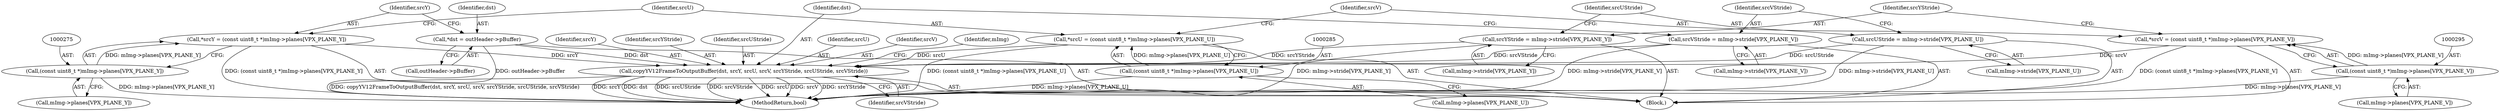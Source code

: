 digraph "0_Android_630ed150f7201ddadb00b8b8ce0c55c4cc6e8742@API" {
"1000325" [label="(Call,copyYV12FrameToOutputBuffer(dst, srcY, srcU, srcV, srcYStride, srcUStride, srcVStride))"];
"1000266" [label="(Call,*dst = outHeader->pBuffer)"];
"1000272" [label="(Call,*srcY = (const uint8_t *)mImg->planes[VPX_PLANE_Y])"];
"1000274" [label="(Call,(const uint8_t *)mImg->planes[VPX_PLANE_Y])"];
"1000282" [label="(Call,*srcU = (const uint8_t *)mImg->planes[VPX_PLANE_U])"];
"1000284" [label="(Call,(const uint8_t *)mImg->planes[VPX_PLANE_U])"];
"1000292" [label="(Call,*srcV = (const uint8_t *)mImg->planes[VPX_PLANE_V])"];
"1000294" [label="(Call,(const uint8_t *)mImg->planes[VPX_PLANE_V])"];
"1000302" [label="(Call,srcYStride = mImg->stride[VPX_PLANE_Y])"];
"1000310" [label="(Call,srcUStride = mImg->stride[VPX_PLANE_U])"];
"1000318" [label="(Call,srcVStride = mImg->stride[VPX_PLANE_V])"];
"1000284" [label="(Call,(const uint8_t *)mImg->planes[VPX_PLANE_U])"];
"1000304" [label="(Call,mImg->stride[VPX_PLANE_Y])"];
"1000267" [label="(Identifier,dst)"];
"1000311" [label="(Identifier,srcUStride)"];
"1000330" [label="(Identifier,srcYStride)"];
"1000332" [label="(Identifier,srcVStride)"];
"1000282" [label="(Call,*srcU = (const uint8_t *)mImg->planes[VPX_PLANE_U])"];
"1000273" [label="(Identifier,srcY)"];
"1000283" [label="(Identifier,srcU)"];
"1000276" [label="(Call,mImg->planes[VPX_PLANE_Y])"];
"1000320" [label="(Call,mImg->stride[VPX_PLANE_V])"];
"1000331" [label="(Identifier,srcUStride)"];
"1000325" [label="(Call,copyYV12FrameToOutputBuffer(dst, srcY, srcU, srcV, srcYStride, srcUStride, srcVStride))"];
"1000327" [label="(Identifier,srcY)"];
"1000294" [label="(Call,(const uint8_t *)mImg->planes[VPX_PLANE_V])"];
"1000326" [label="(Identifier,dst)"];
"1000303" [label="(Identifier,srcYStride)"];
"1000266" [label="(Call,*dst = outHeader->pBuffer)"];
"1000292" [label="(Call,*srcV = (const uint8_t *)mImg->planes[VPX_PLANE_V])"];
"1000328" [label="(Identifier,srcU)"];
"1000302" [label="(Call,srcYStride = mImg->stride[VPX_PLANE_Y])"];
"1000318" [label="(Call,srcVStride = mImg->stride[VPX_PLANE_V])"];
"1000293" [label="(Identifier,srcV)"];
"1000296" [label="(Call,mImg->planes[VPX_PLANE_V])"];
"1000272" [label="(Call,*srcY = (const uint8_t *)mImg->planes[VPX_PLANE_Y])"];
"1000319" [label="(Identifier,srcVStride)"];
"1000286" [label="(Call,mImg->planes[VPX_PLANE_U])"];
"1000268" [label="(Call,outHeader->pBuffer)"];
"1000264" [label="(Block,)"];
"1000312" [label="(Call,mImg->stride[VPX_PLANE_U])"];
"1000310" [label="(Call,srcUStride = mImg->stride[VPX_PLANE_U])"];
"1000329" [label="(Identifier,srcV)"];
"1000411" [label="(MethodReturn,bool)"];
"1000274" [label="(Call,(const uint8_t *)mImg->planes[VPX_PLANE_Y])"];
"1000346" [label="(Identifier,mImg)"];
"1000325" -> "1000264"  [label="AST: "];
"1000325" -> "1000332"  [label="CFG: "];
"1000326" -> "1000325"  [label="AST: "];
"1000327" -> "1000325"  [label="AST: "];
"1000328" -> "1000325"  [label="AST: "];
"1000329" -> "1000325"  [label="AST: "];
"1000330" -> "1000325"  [label="AST: "];
"1000331" -> "1000325"  [label="AST: "];
"1000332" -> "1000325"  [label="AST: "];
"1000346" -> "1000325"  [label="CFG: "];
"1000325" -> "1000411"  [label="DDG: dst"];
"1000325" -> "1000411"  [label="DDG: srcUStride"];
"1000325" -> "1000411"  [label="DDG: srcVStride"];
"1000325" -> "1000411"  [label="DDG: srcU"];
"1000325" -> "1000411"  [label="DDG: srcV"];
"1000325" -> "1000411"  [label="DDG: srcYStride"];
"1000325" -> "1000411"  [label="DDG: copyYV12FrameToOutputBuffer(dst, srcY, srcU, srcV, srcYStride, srcUStride, srcVStride)"];
"1000325" -> "1000411"  [label="DDG: srcY"];
"1000266" -> "1000325"  [label="DDG: dst"];
"1000272" -> "1000325"  [label="DDG: srcY"];
"1000282" -> "1000325"  [label="DDG: srcU"];
"1000292" -> "1000325"  [label="DDG: srcV"];
"1000302" -> "1000325"  [label="DDG: srcYStride"];
"1000310" -> "1000325"  [label="DDG: srcUStride"];
"1000318" -> "1000325"  [label="DDG: srcVStride"];
"1000266" -> "1000264"  [label="AST: "];
"1000266" -> "1000268"  [label="CFG: "];
"1000267" -> "1000266"  [label="AST: "];
"1000268" -> "1000266"  [label="AST: "];
"1000273" -> "1000266"  [label="CFG: "];
"1000266" -> "1000411"  [label="DDG: outHeader->pBuffer"];
"1000272" -> "1000264"  [label="AST: "];
"1000272" -> "1000274"  [label="CFG: "];
"1000273" -> "1000272"  [label="AST: "];
"1000274" -> "1000272"  [label="AST: "];
"1000283" -> "1000272"  [label="CFG: "];
"1000272" -> "1000411"  [label="DDG: (const uint8_t *)mImg->planes[VPX_PLANE_Y]"];
"1000274" -> "1000272"  [label="DDG: mImg->planes[VPX_PLANE_Y]"];
"1000274" -> "1000276"  [label="CFG: "];
"1000275" -> "1000274"  [label="AST: "];
"1000276" -> "1000274"  [label="AST: "];
"1000274" -> "1000411"  [label="DDG: mImg->planes[VPX_PLANE_Y]"];
"1000282" -> "1000264"  [label="AST: "];
"1000282" -> "1000284"  [label="CFG: "];
"1000283" -> "1000282"  [label="AST: "];
"1000284" -> "1000282"  [label="AST: "];
"1000293" -> "1000282"  [label="CFG: "];
"1000282" -> "1000411"  [label="DDG: (const uint8_t *)mImg->planes[VPX_PLANE_U]"];
"1000284" -> "1000282"  [label="DDG: mImg->planes[VPX_PLANE_U]"];
"1000284" -> "1000286"  [label="CFG: "];
"1000285" -> "1000284"  [label="AST: "];
"1000286" -> "1000284"  [label="AST: "];
"1000284" -> "1000411"  [label="DDG: mImg->planes[VPX_PLANE_U]"];
"1000292" -> "1000264"  [label="AST: "];
"1000292" -> "1000294"  [label="CFG: "];
"1000293" -> "1000292"  [label="AST: "];
"1000294" -> "1000292"  [label="AST: "];
"1000303" -> "1000292"  [label="CFG: "];
"1000292" -> "1000411"  [label="DDG: (const uint8_t *)mImg->planes[VPX_PLANE_V]"];
"1000294" -> "1000292"  [label="DDG: mImg->planes[VPX_PLANE_V]"];
"1000294" -> "1000296"  [label="CFG: "];
"1000295" -> "1000294"  [label="AST: "];
"1000296" -> "1000294"  [label="AST: "];
"1000294" -> "1000411"  [label="DDG: mImg->planes[VPX_PLANE_V]"];
"1000302" -> "1000264"  [label="AST: "];
"1000302" -> "1000304"  [label="CFG: "];
"1000303" -> "1000302"  [label="AST: "];
"1000304" -> "1000302"  [label="AST: "];
"1000311" -> "1000302"  [label="CFG: "];
"1000302" -> "1000411"  [label="DDG: mImg->stride[VPX_PLANE_Y]"];
"1000310" -> "1000264"  [label="AST: "];
"1000310" -> "1000312"  [label="CFG: "];
"1000311" -> "1000310"  [label="AST: "];
"1000312" -> "1000310"  [label="AST: "];
"1000319" -> "1000310"  [label="CFG: "];
"1000310" -> "1000411"  [label="DDG: mImg->stride[VPX_PLANE_U]"];
"1000318" -> "1000264"  [label="AST: "];
"1000318" -> "1000320"  [label="CFG: "];
"1000319" -> "1000318"  [label="AST: "];
"1000320" -> "1000318"  [label="AST: "];
"1000326" -> "1000318"  [label="CFG: "];
"1000318" -> "1000411"  [label="DDG: mImg->stride[VPX_PLANE_V]"];
}
